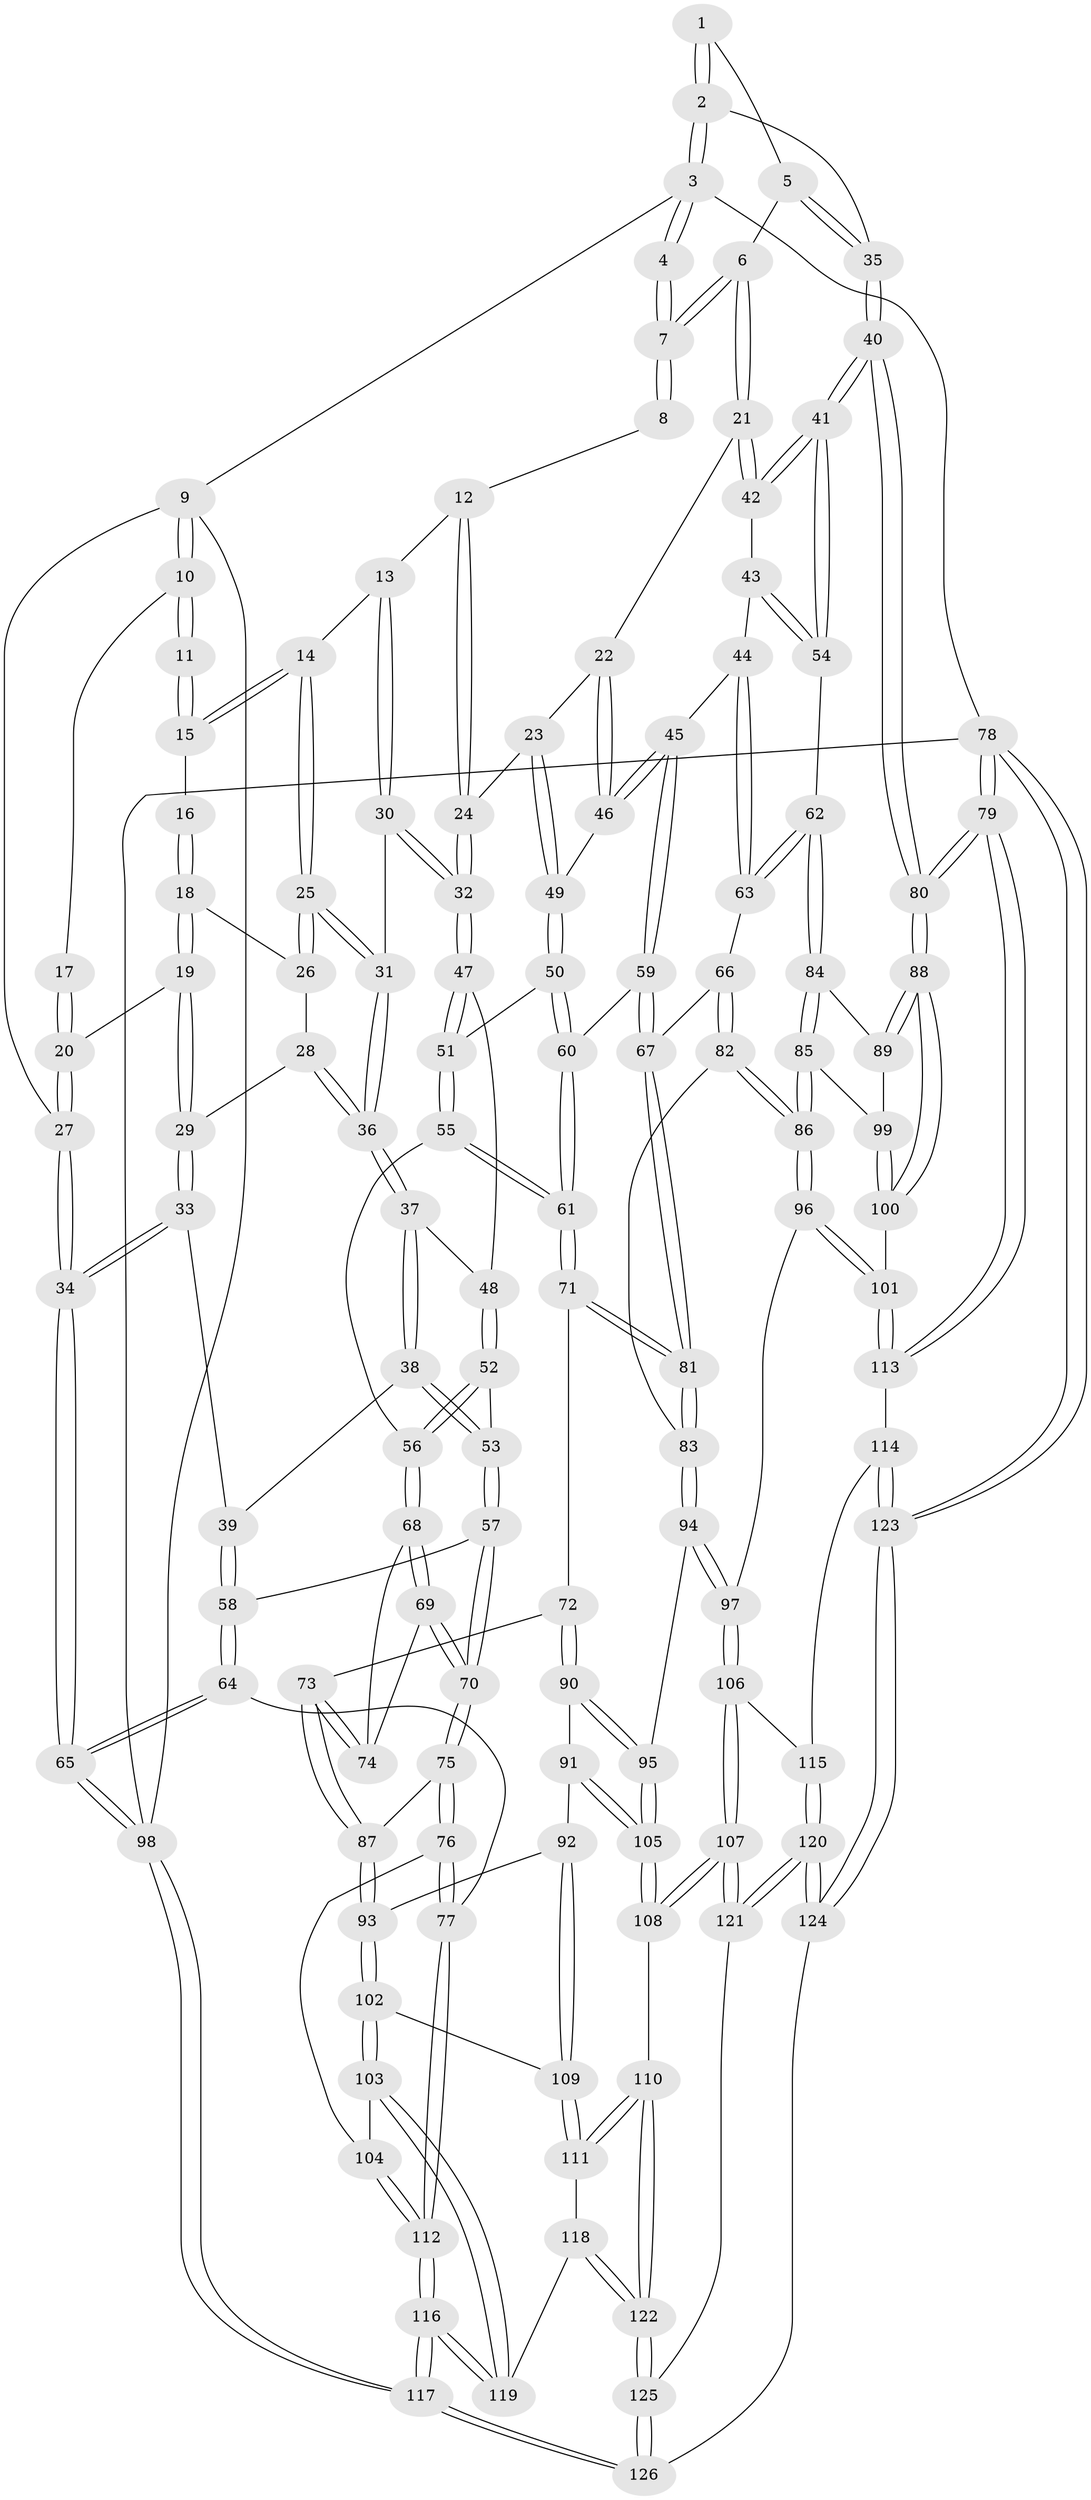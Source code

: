 // coarse degree distribution, {5: 0.23684210526315788, 3: 0.4473684210526316, 4: 0.2894736842105263, 2: 0.02631578947368421}
// Generated by graph-tools (version 1.1) at 2025/54/03/04/25 22:54:26]
// undirected, 126 vertices, 312 edges
graph export_dot {
  node [color=gray90,style=filled];
  1 [pos="+0.993525638976866+0.0538977841734146"];
  2 [pos="+1+0.016027100019766424"];
  3 [pos="+1+0"];
  4 [pos="+0.80786615639544+0"];
  5 [pos="+1+0.13398759419317183"];
  6 [pos="+0.7587975138136309+0.056707072992829365"];
  7 [pos="+0.7270413727042462+0"];
  8 [pos="+0.46085151853040485+0"];
  9 [pos="+0+0"];
  10 [pos="+0+0"];
  11 [pos="+0.23921903098518368+0"];
  12 [pos="+0.442614041073539+0.07277308142423872"];
  13 [pos="+0.3182189106901896+0.1543689998421617"];
  14 [pos="+0.23626570939931166+0.05159752452345533"];
  15 [pos="+0.23570752227527306+0.04980889912143952"];
  16 [pos="+0.1601252221287061+0.11617810957268934"];
  17 [pos="+0.06974688920313071+0.10061775070593011"];
  18 [pos="+0.14104469847779202+0.14553588523539807"];
  19 [pos="+0.08195419025877415+0.16157045973246606"];
  20 [pos="+0.08145299385023876+0.16135502905948088"];
  21 [pos="+0.7550308501921418+0.07990115827646668"];
  22 [pos="+0.7399781281349677+0.09507697138248426"];
  23 [pos="+0.5155511236950416+0.22709622752521622"];
  24 [pos="+0.4754976839999391+0.22549715122807884"];
  25 [pos="+0.20945993483716463+0.20286748149583977"];
  26 [pos="+0.15127106360746398+0.16287005998321258"];
  27 [pos="+0+0.3374736211189918"];
  28 [pos="+0.12835342009821887+0.21901952573848643"];
  29 [pos="+0.12015545334507777+0.21868814987575194"];
  30 [pos="+0.326160531261806+0.1963469100056538"];
  31 [pos="+0.2146577876842702+0.24113665991514263"];
  32 [pos="+0.42108059309019497+0.26671533550169213"];
  33 [pos="+0.025288179816699473+0.33611895196510205"];
  34 [pos="+0+0.39423604929857936"];
  35 [pos="+1+0.2150419289213926"];
  36 [pos="+0.21353091573479596+0.24330042765827037"];
  37 [pos="+0.21343716653869435+0.2798458642938234"];
  38 [pos="+0.1685945839133701+0.3370524745894792"];
  39 [pos="+0.16575723292996494+0.33762288674081736"];
  40 [pos="+1+0.388957857755112"];
  41 [pos="+1+0.3903676762210631"];
  42 [pos="+0.8133582175627718+0.19481793744782502"];
  43 [pos="+0.7803236687771672+0.34024917808103144"];
  44 [pos="+0.7546089948901539+0.3787682794566528"];
  45 [pos="+0.6790814922351986+0.38057966225362727"];
  46 [pos="+0.6498344390379268+0.3435742039032174"];
  47 [pos="+0.4114256953533161+0.2944539133470804"];
  48 [pos="+0.3219236484947167+0.32964641472150924"];
  49 [pos="+0.593985236606979+0.33249099502557705"];
  50 [pos="+0.5341875376764603+0.3985139212212627"];
  51 [pos="+0.42371455662574975+0.33080131337857627"];
  52 [pos="+0.2798017461045575+0.42478436895446053"];
  53 [pos="+0.24073254428724158+0.43142480781151044"];
  54 [pos="+1+0.40808886948997036"];
  55 [pos="+0.40849761282361285+0.4420388367017082"];
  56 [pos="+0.32300317355833696+0.45580977858127686"];
  57 [pos="+0.2072310317093747+0.4805216674122747"];
  58 [pos="+0.13342173039998198+0.4750744426516083"];
  59 [pos="+0.6419972693065323+0.473212309358023"];
  60 [pos="+0.5386992295464846+0.44298592990501434"];
  61 [pos="+0.4651377030871933+0.5139962048615181"];
  62 [pos="+0.8881613304107463+0.4965386076257111"];
  63 [pos="+0.8139937118106738+0.4674350574838564"];
  64 [pos="+0+0.5411351867879679"];
  65 [pos="+0+0.5358519373274514"];
  66 [pos="+0.7121910700287996+0.5203376075081821"];
  67 [pos="+0.6477191974002041+0.49164786513725933"];
  68 [pos="+0.32275684049405506+0.46527603119842215"];
  69 [pos="+0.24852224712839863+0.5423082010661909"];
  70 [pos="+0.22547601038642662+0.550208786200792"];
  71 [pos="+0.4646576495603954+0.5386642238343029"];
  72 [pos="+0.4303888648939702+0.5756532569952293"];
  73 [pos="+0.3741519101321276+0.582438306440467"];
  74 [pos="+0.3313163443810519+0.5295616367308178"];
  75 [pos="+0.21050342963456684+0.628565689068959"];
  76 [pos="+0.19677728205608122+0.6387902042100215"];
  77 [pos="+0+0.5995090858771204"];
  78 [pos="+1+1"];
  79 [pos="+1+0.853730146682017"];
  80 [pos="+1+0.7741561844758788"];
  81 [pos="+0.5864039090637784+0.5914931899525313"];
  82 [pos="+0.7316538590083157+0.595160070258851"];
  83 [pos="+0.5982501909661746+0.6235080084119065"];
  84 [pos="+0.8676490347670559+0.5694908315748356"];
  85 [pos="+0.8189906171281014+0.6356458175388945"];
  86 [pos="+0.792378232037939+0.6509795904665012"];
  87 [pos="+0.3129636484993238+0.6348425908647866"];
  88 [pos="+1+0.7723380266046072"];
  89 [pos="+0.9770265862684236+0.6573692168581796"];
  90 [pos="+0.45144493072516295+0.6656180985737509"];
  91 [pos="+0.44200810062798596+0.6881277370290453"];
  92 [pos="+0.41421256541814266+0.7055310551974553"];
  93 [pos="+0.34268097761966737+0.6975918889215804"];
  94 [pos="+0.5971472538888988+0.6566378290586715"];
  95 [pos="+0.5701449481710351+0.67942507644273"];
  96 [pos="+0.7636468623890621+0.7165102846002089"];
  97 [pos="+0.6973871960423869+0.7325669737834638"];
  98 [pos="+0+1"];
  99 [pos="+0.8833154259348346+0.6794550433847738"];
  100 [pos="+0.9134393862560864+0.7268940704225111"];
  101 [pos="+0.825576324122469+0.8046497650765628"];
  102 [pos="+0.3078999684609745+0.7921778973593544"];
  103 [pos="+0.28887784702254904+0.7997983523458686"];
  104 [pos="+0.20611811041427153+0.7160935759893508"];
  105 [pos="+0.5236398757050492+0.8087037456587892"];
  106 [pos="+0.6442736299477103+0.825052281395576"];
  107 [pos="+0.5656639454429623+0.8687206925484325"];
  108 [pos="+0.5241223246473325+0.8483387325868484"];
  109 [pos="+0.4004749088946878+0.8115811344704219"];
  110 [pos="+0.48206770940988775+0.8583423128416405"];
  111 [pos="+0.451750230804252+0.8510734243015302"];
  112 [pos="+0.1016092245474974+0.825895905095448"];
  113 [pos="+0.8376602748516466+0.8478211255571327"];
  114 [pos="+0.8293971633906123+0.8616080299570443"];
  115 [pos="+0.7621432852902709+0.8871029576037872"];
  116 [pos="+0.11553352578859302+1"];
  117 [pos="+0+1"];
  118 [pos="+0.34996519348959443+0.9165509302809822"];
  119 [pos="+0.24189088045187374+0.9047819873504749"];
  120 [pos="+0.6608439923981202+1"];
  121 [pos="+0.5844264929738353+0.9177517136198919"];
  122 [pos="+0.4136333006867597+1"];
  123 [pos="+0.9485828690725551+1"];
  124 [pos="+0.6898353670809323+1"];
  125 [pos="+0.4120198922906463+1"];
  126 [pos="+0.3839148540910266+1"];
  1 -- 2;
  1 -- 2;
  1 -- 5;
  2 -- 3;
  2 -- 3;
  2 -- 35;
  3 -- 4;
  3 -- 4;
  3 -- 9;
  3 -- 78;
  4 -- 7;
  4 -- 7;
  5 -- 6;
  5 -- 35;
  5 -- 35;
  6 -- 7;
  6 -- 7;
  6 -- 21;
  6 -- 21;
  7 -- 8;
  7 -- 8;
  8 -- 12;
  9 -- 10;
  9 -- 10;
  9 -- 27;
  9 -- 98;
  10 -- 11;
  10 -- 11;
  10 -- 17;
  11 -- 15;
  11 -- 15;
  12 -- 13;
  12 -- 24;
  12 -- 24;
  13 -- 14;
  13 -- 30;
  13 -- 30;
  14 -- 15;
  14 -- 15;
  14 -- 25;
  14 -- 25;
  15 -- 16;
  16 -- 18;
  16 -- 18;
  17 -- 20;
  17 -- 20;
  18 -- 19;
  18 -- 19;
  18 -- 26;
  19 -- 20;
  19 -- 29;
  19 -- 29;
  20 -- 27;
  20 -- 27;
  21 -- 22;
  21 -- 42;
  21 -- 42;
  22 -- 23;
  22 -- 46;
  22 -- 46;
  23 -- 24;
  23 -- 49;
  23 -- 49;
  24 -- 32;
  24 -- 32;
  25 -- 26;
  25 -- 26;
  25 -- 31;
  25 -- 31;
  26 -- 28;
  27 -- 34;
  27 -- 34;
  28 -- 29;
  28 -- 36;
  28 -- 36;
  29 -- 33;
  29 -- 33;
  30 -- 31;
  30 -- 32;
  30 -- 32;
  31 -- 36;
  31 -- 36;
  32 -- 47;
  32 -- 47;
  33 -- 34;
  33 -- 34;
  33 -- 39;
  34 -- 65;
  34 -- 65;
  35 -- 40;
  35 -- 40;
  36 -- 37;
  36 -- 37;
  37 -- 38;
  37 -- 38;
  37 -- 48;
  38 -- 39;
  38 -- 53;
  38 -- 53;
  39 -- 58;
  39 -- 58;
  40 -- 41;
  40 -- 41;
  40 -- 80;
  40 -- 80;
  41 -- 42;
  41 -- 42;
  41 -- 54;
  41 -- 54;
  42 -- 43;
  43 -- 44;
  43 -- 54;
  43 -- 54;
  44 -- 45;
  44 -- 63;
  44 -- 63;
  45 -- 46;
  45 -- 46;
  45 -- 59;
  45 -- 59;
  46 -- 49;
  47 -- 48;
  47 -- 51;
  47 -- 51;
  48 -- 52;
  48 -- 52;
  49 -- 50;
  49 -- 50;
  50 -- 51;
  50 -- 60;
  50 -- 60;
  51 -- 55;
  51 -- 55;
  52 -- 53;
  52 -- 56;
  52 -- 56;
  53 -- 57;
  53 -- 57;
  54 -- 62;
  55 -- 56;
  55 -- 61;
  55 -- 61;
  56 -- 68;
  56 -- 68;
  57 -- 58;
  57 -- 70;
  57 -- 70;
  58 -- 64;
  58 -- 64;
  59 -- 60;
  59 -- 67;
  59 -- 67;
  60 -- 61;
  60 -- 61;
  61 -- 71;
  61 -- 71;
  62 -- 63;
  62 -- 63;
  62 -- 84;
  62 -- 84;
  63 -- 66;
  64 -- 65;
  64 -- 65;
  64 -- 77;
  65 -- 98;
  65 -- 98;
  66 -- 67;
  66 -- 82;
  66 -- 82;
  67 -- 81;
  67 -- 81;
  68 -- 69;
  68 -- 69;
  68 -- 74;
  69 -- 70;
  69 -- 70;
  69 -- 74;
  70 -- 75;
  70 -- 75;
  71 -- 72;
  71 -- 81;
  71 -- 81;
  72 -- 73;
  72 -- 90;
  72 -- 90;
  73 -- 74;
  73 -- 74;
  73 -- 87;
  73 -- 87;
  75 -- 76;
  75 -- 76;
  75 -- 87;
  76 -- 77;
  76 -- 77;
  76 -- 104;
  77 -- 112;
  77 -- 112;
  78 -- 79;
  78 -- 79;
  78 -- 123;
  78 -- 123;
  78 -- 98;
  79 -- 80;
  79 -- 80;
  79 -- 113;
  79 -- 113;
  80 -- 88;
  80 -- 88;
  81 -- 83;
  81 -- 83;
  82 -- 83;
  82 -- 86;
  82 -- 86;
  83 -- 94;
  83 -- 94;
  84 -- 85;
  84 -- 85;
  84 -- 89;
  85 -- 86;
  85 -- 86;
  85 -- 99;
  86 -- 96;
  86 -- 96;
  87 -- 93;
  87 -- 93;
  88 -- 89;
  88 -- 89;
  88 -- 100;
  88 -- 100;
  89 -- 99;
  90 -- 91;
  90 -- 95;
  90 -- 95;
  91 -- 92;
  91 -- 105;
  91 -- 105;
  92 -- 93;
  92 -- 109;
  92 -- 109;
  93 -- 102;
  93 -- 102;
  94 -- 95;
  94 -- 97;
  94 -- 97;
  95 -- 105;
  95 -- 105;
  96 -- 97;
  96 -- 101;
  96 -- 101;
  97 -- 106;
  97 -- 106;
  98 -- 117;
  98 -- 117;
  99 -- 100;
  99 -- 100;
  100 -- 101;
  101 -- 113;
  101 -- 113;
  102 -- 103;
  102 -- 103;
  102 -- 109;
  103 -- 104;
  103 -- 119;
  103 -- 119;
  104 -- 112;
  104 -- 112;
  105 -- 108;
  105 -- 108;
  106 -- 107;
  106 -- 107;
  106 -- 115;
  107 -- 108;
  107 -- 108;
  107 -- 121;
  107 -- 121;
  108 -- 110;
  109 -- 111;
  109 -- 111;
  110 -- 111;
  110 -- 111;
  110 -- 122;
  110 -- 122;
  111 -- 118;
  112 -- 116;
  112 -- 116;
  113 -- 114;
  114 -- 115;
  114 -- 123;
  114 -- 123;
  115 -- 120;
  115 -- 120;
  116 -- 117;
  116 -- 117;
  116 -- 119;
  116 -- 119;
  117 -- 126;
  117 -- 126;
  118 -- 119;
  118 -- 122;
  118 -- 122;
  120 -- 121;
  120 -- 121;
  120 -- 124;
  120 -- 124;
  121 -- 125;
  122 -- 125;
  122 -- 125;
  123 -- 124;
  123 -- 124;
  124 -- 126;
  125 -- 126;
  125 -- 126;
}
